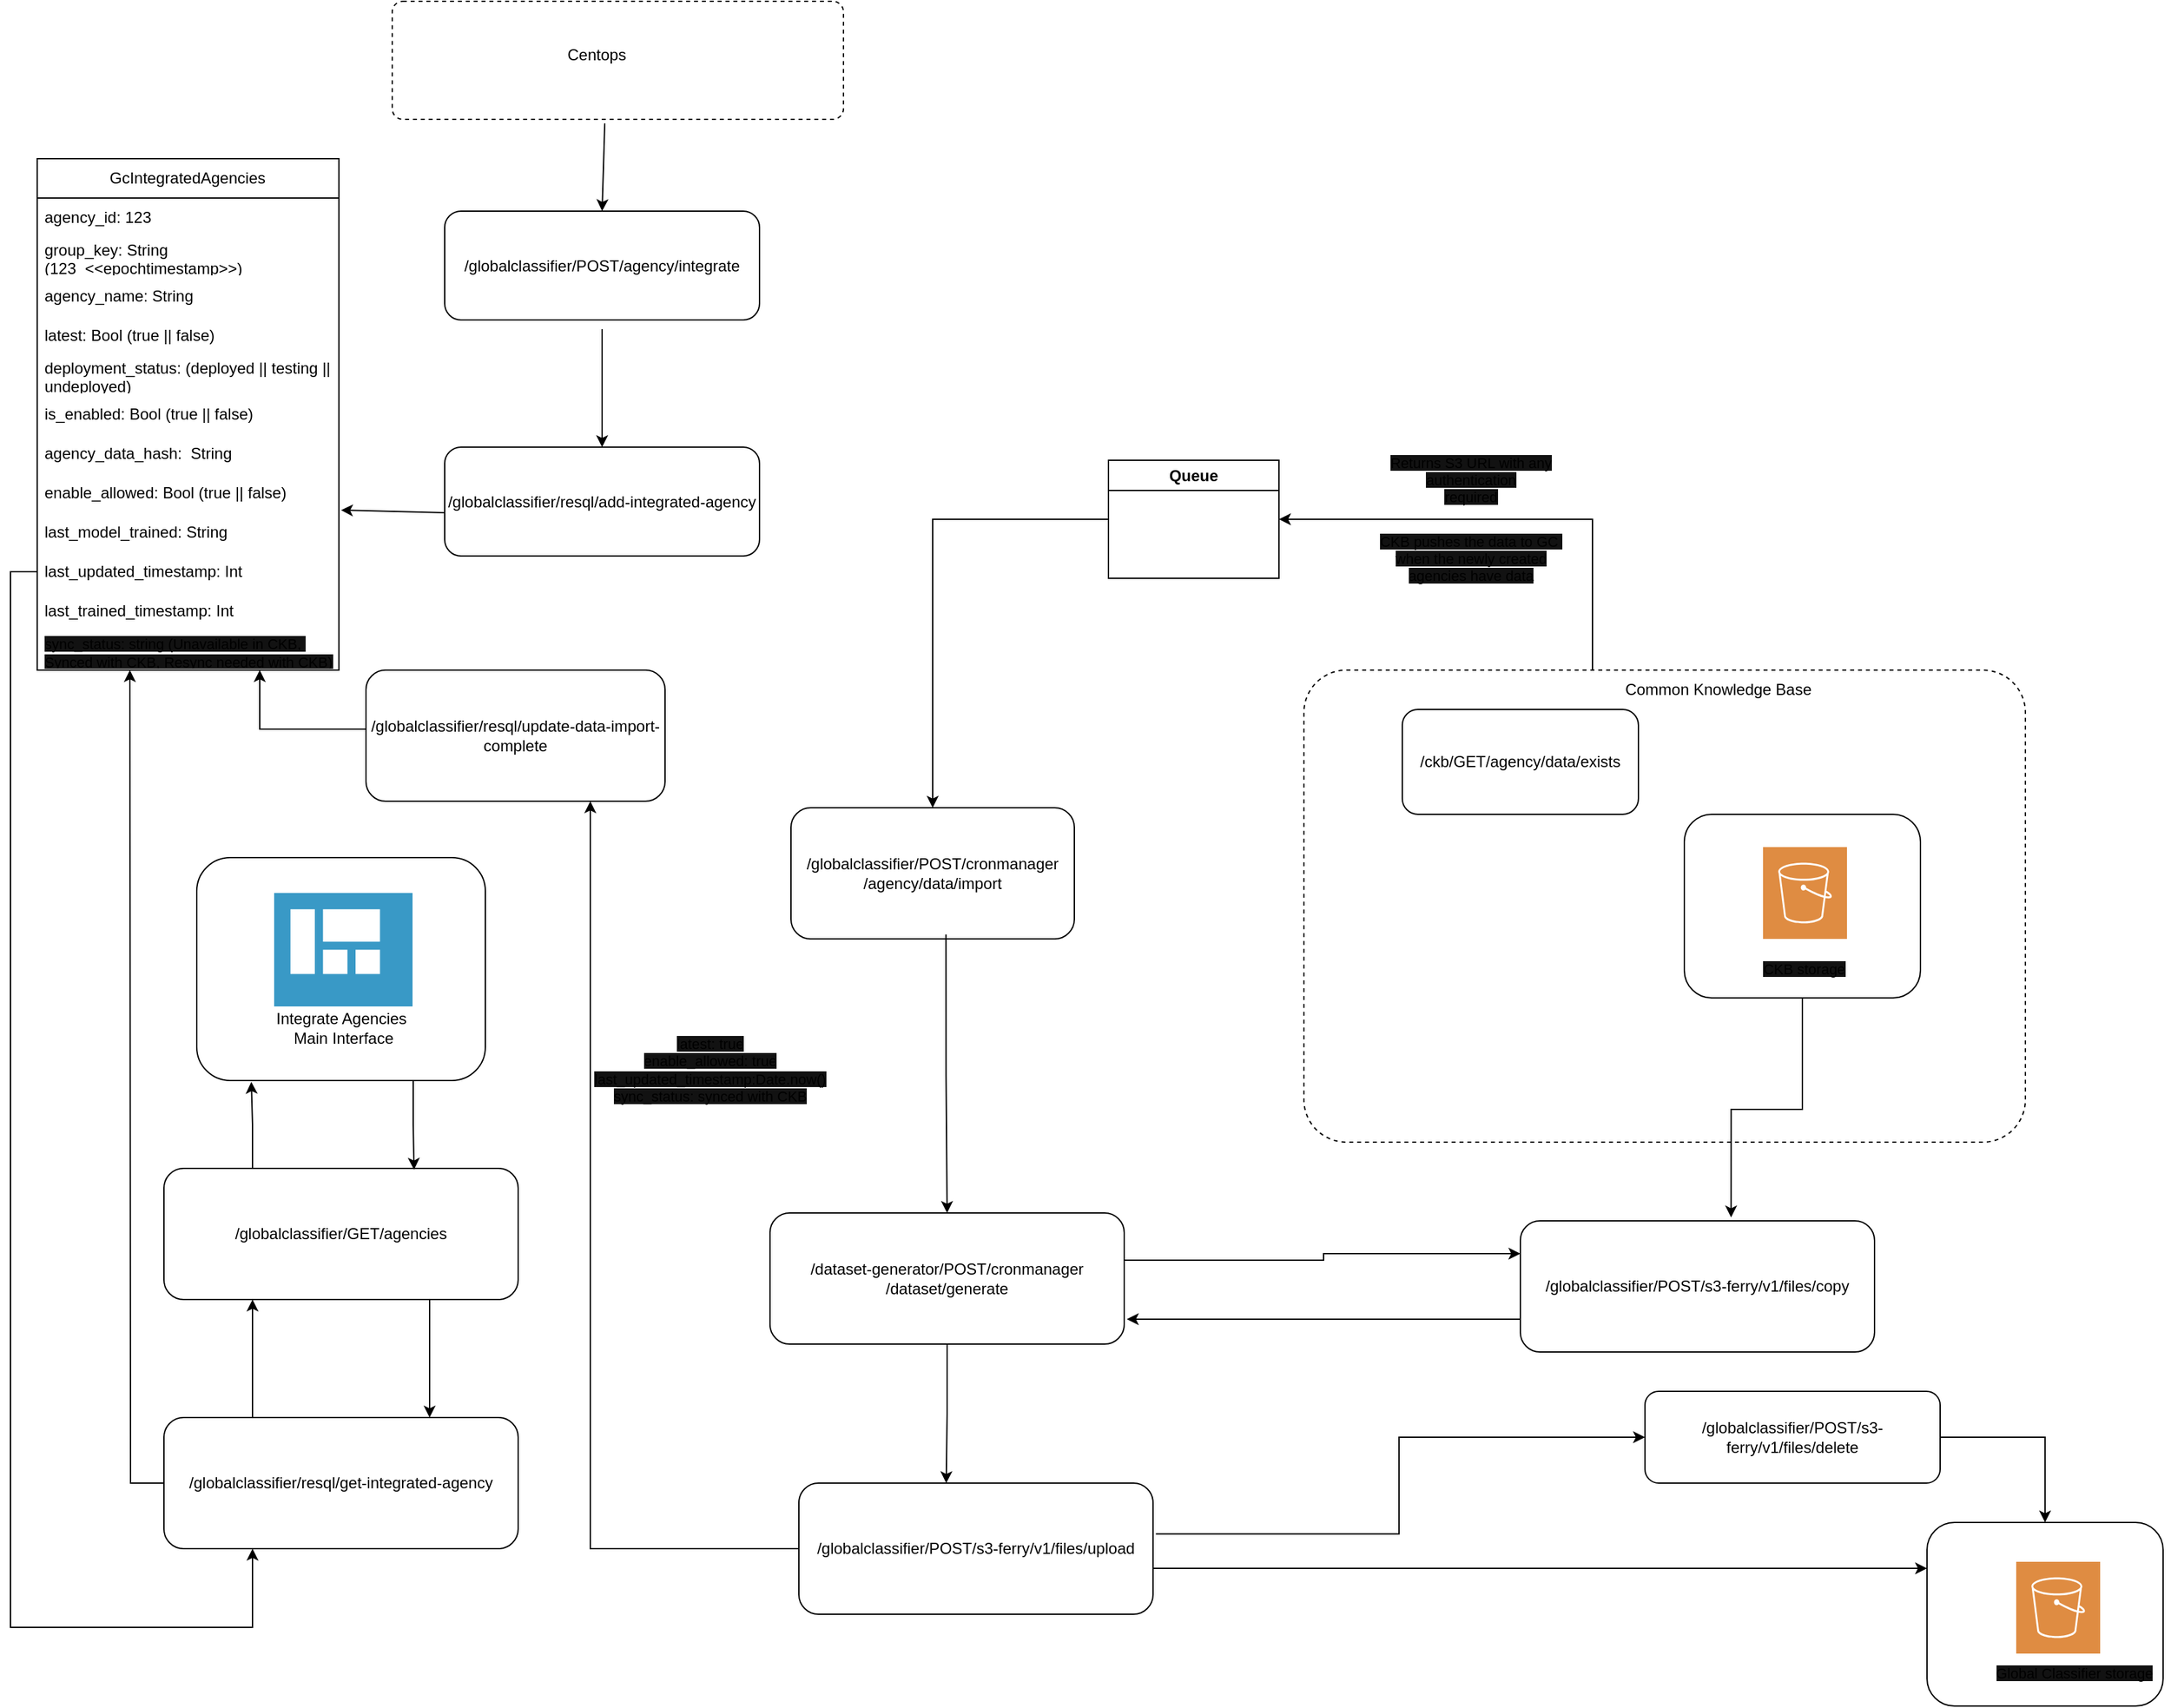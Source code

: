<mxfile version="27.0.5" pages="3">
  <diagram name="Add-Datasource-Flow" id="0AGCFBf2FpTad1DNYMGd">
    <mxGraphModel dx="1864" dy="1190" grid="1" gridSize="10" guides="1" tooltips="1" connect="1" arrows="1" fold="1" page="1" pageScale="1" pageWidth="850" pageHeight="1100" math="0" shadow="0">
      <root>
        <mxCell id="0" />
        <mxCell id="1" parent="0" />
        <mxCell id="Wv8BJaC0_amkNu4p2bPB-7" value="" style="rounded=1;whiteSpace=wrap;html=1;arcSize=9;dashed=1;fillColor=none;" parent="1" vertex="1">
          <mxGeometry x="1015" y="520" width="550" height="360" as="geometry" />
        </mxCell>
        <mxCell id="Wv8BJaC0_amkNu4p2bPB-1" value="/ckb/GET/agency/data/exists" style="rounded=1;whiteSpace=wrap;html=1;" parent="1" vertex="1">
          <mxGeometry x="1090" y="550" width="180" height="80" as="geometry" />
        </mxCell>
        <mxCell id="Wv8BJaC0_amkNu4p2bPB-2" value="/globalclassifier/POST/cronmanager&lt;div&gt;/agency/data/import&lt;/div&gt;" style="rounded=1;whiteSpace=wrap;html=1;" parent="1" vertex="1">
          <mxGeometry x="624" y="625" width="216" height="100" as="geometry" />
        </mxCell>
        <mxCell id="Wv8BJaC0_amkNu4p2bPB-3" value="" style="rounded=1;whiteSpace=wrap;html=1;" parent="1" vertex="1">
          <mxGeometry x="171" y="663" width="220" height="170" as="geometry" />
        </mxCell>
        <mxCell id="Wv8BJaC0_amkNu4p2bPB-4" value="Integrate Agencies&amp;nbsp;&lt;div&gt;Main Interface&lt;/div&gt;" style="text;html=1;align=center;verticalAlign=middle;whiteSpace=wrap;rounded=0;" parent="1" vertex="1">
          <mxGeometry x="212.95" y="776.5" width="139.58" height="33.5" as="geometry" />
        </mxCell>
        <mxCell id="Wv8BJaC0_amkNu4p2bPB-5" value="" style="image;sketch=0;aspect=fixed;html=1;points=[];align=center;fontSize=12;image=img/lib/mscae/Shared_Dashboard.svg;" parent="1" vertex="1">
          <mxGeometry x="230.0" y="690" width="105.49" height="86.5" as="geometry" />
        </mxCell>
        <mxCell id="Wv8BJaC0_amkNu4p2bPB-8" value="Common Knowledge Base" style="text;html=1;align=center;verticalAlign=middle;whiteSpace=wrap;rounded=0;" parent="1" vertex="1">
          <mxGeometry x="1235" y="520" width="192" height="30" as="geometry" />
        </mxCell>
        <mxCell id="YWxtWIN07UHfHVU3wg7l-54" style="edgeStyle=orthogonalEdgeStyle;rounded=0;orthogonalLoop=1;jettySize=auto;html=1;exitX=0.547;exitY=0.966;exitDx=0;exitDy=0;entryX=0.5;entryY=0;entryDx=0;entryDy=0;exitPerimeter=0;" parent="1" source="Wv8BJaC0_amkNu4p2bPB-2" target="Wv8BJaC0_amkNu4p2bPB-44" edge="1">
          <mxGeometry relative="1" as="geometry">
            <mxPoint x="800" y="875" as="sourcePoint" />
          </mxGeometry>
        </mxCell>
        <mxCell id="Wv8BJaC0_amkNu4p2bPB-39" value="" style="rounded=1;whiteSpace=wrap;html=1;" parent="1" vertex="1">
          <mxGeometry x="1305" y="630" width="180" height="140" as="geometry" />
        </mxCell>
        <mxCell id="Wv8BJaC0_amkNu4p2bPB-41" value="" style="sketch=0;pointerEvents=1;shadow=0;dashed=0;html=1;strokeColor=none;fillColor=#DF8C42;labelPosition=center;verticalLabelPosition=bottom;verticalAlign=top;align=center;outlineConnect=0;shape=mxgraph.veeam2.aws_s3;" parent="1" vertex="1">
          <mxGeometry x="1365" y="655" width="64" height="70" as="geometry" />
        </mxCell>
        <mxCell id="Wv8BJaC0_amkNu4p2bPB-42" value="&lt;span style=&quot;font-size: 11px; text-wrap-mode: nowrap; background-color: rgb(18, 18, 18);&quot;&gt;CKB storage&lt;/span&gt;" style="text;html=1;align=center;verticalAlign=middle;whiteSpace=wrap;rounded=0;" parent="1" vertex="1">
          <mxGeometry x="1323.5" y="733" width="145" height="30" as="geometry" />
        </mxCell>
        <mxCell id="Wv8BJaC0_amkNu4p2bPB-43" value="&lt;div style=&quot;font-size: 11px; text-wrap-mode: nowrap;&quot;&gt;&lt;span style=&quot;background-color: rgb(18, 18, 18);&quot;&gt;Returns S3 URL with any authentication&lt;/span&gt;&lt;/div&gt;&lt;div style=&quot;font-size: 11px; text-wrap-mode: nowrap;&quot;&gt;&lt;span style=&quot;background-color: rgb(18, 18, 18);&quot;&gt;required&lt;/span&gt;&lt;/div&gt;" style="text;html=1;align=center;verticalAlign=middle;whiteSpace=wrap;rounded=0;" parent="1" vertex="1">
          <mxGeometry x="1070" y="360" width="145" height="30" as="geometry" />
        </mxCell>
        <mxCell id="Wv8BJaC0_amkNu4p2bPB-47" style="edgeStyle=orthogonalEdgeStyle;rounded=0;orthogonalLoop=1;jettySize=auto;html=1;entryX=0;entryY=0.25;entryDx=0;entryDy=0;" parent="1" source="Wv8BJaC0_amkNu4p2bPB-44" target="Wv8BJaC0_amkNu4p2bPB-46" edge="1">
          <mxGeometry relative="1" as="geometry">
            <mxPoint x="890" y="960" as="sourcePoint" />
            <Array as="points">
              <mxPoint x="1030" y="970" />
              <mxPoint x="1030" y="965" />
            </Array>
          </mxGeometry>
        </mxCell>
        <mxCell id="Wv8BJaC0_amkNu4p2bPB-60" style="edgeStyle=orthogonalEdgeStyle;rounded=0;orthogonalLoop=1;jettySize=auto;html=1;exitX=1.008;exitY=0.387;exitDx=0;exitDy=0;entryX=0;entryY=0.5;entryDx=0;entryDy=0;exitPerimeter=0;" parent="1" source="Wv8BJaC0_amkNu4p2bPB-55" target="Wv8BJaC0_amkNu4p2bPB-58" edge="1">
          <mxGeometry relative="1" as="geometry">
            <mxPoint x="1047.5" y="1040" as="sourcePoint" />
          </mxGeometry>
        </mxCell>
        <mxCell id="Wv8BJaC0_amkNu4p2bPB-44" value="/dataset-generator/&lt;span style=&quot;background-color: transparent; color: light-dark(rgb(0, 0, 0), rgb(255, 255, 255));&quot;&gt;POST/cronmanager /dataset/generate&lt;/span&gt;" style="rounded=1;whiteSpace=wrap;html=1;container=1;" parent="1" vertex="1">
          <mxGeometry x="608" y="934" width="270" height="100" as="geometry">
            <mxRectangle x="740" y="461" width="350" height="30" as="alternateBounds" />
          </mxGeometry>
        </mxCell>
        <mxCell id="Wv8BJaC0_amkNu4p2bPB-50" style="edgeStyle=orthogonalEdgeStyle;rounded=0;orthogonalLoop=1;jettySize=auto;html=1;exitX=0;exitY=0.75;exitDx=0;exitDy=0;" parent="1" source="Wv8BJaC0_amkNu4p2bPB-46" edge="1">
          <mxGeometry relative="1" as="geometry">
            <mxPoint x="880" y="1015" as="targetPoint" />
          </mxGeometry>
        </mxCell>
        <mxCell id="Wv8BJaC0_amkNu4p2bPB-46" value="/globalclassifier/POST/s3-ferry/v1/files/copy" style="rounded=1;whiteSpace=wrap;html=1;" parent="1" vertex="1">
          <mxGeometry x="1180" y="940" width="270" height="100" as="geometry" />
        </mxCell>
        <mxCell id="Wv8BJaC0_amkNu4p2bPB-48" style="edgeStyle=orthogonalEdgeStyle;rounded=0;orthogonalLoop=1;jettySize=auto;html=1;entryX=0.595;entryY=-0.026;entryDx=0;entryDy=0;entryPerimeter=0;" parent="1" source="Wv8BJaC0_amkNu4p2bPB-39" target="Wv8BJaC0_amkNu4p2bPB-46" edge="1">
          <mxGeometry relative="1" as="geometry" />
        </mxCell>
        <mxCell id="Wv8BJaC0_amkNu4p2bPB-51" value="" style="rounded=1;whiteSpace=wrap;html=1;" parent="1" vertex="1">
          <mxGeometry x="1490" y="1170" width="180" height="140" as="geometry" />
        </mxCell>
        <mxCell id="Wv8BJaC0_amkNu4p2bPB-52" value="" style="sketch=0;pointerEvents=1;shadow=0;dashed=0;html=1;strokeColor=none;fillColor=#DF8C42;labelPosition=center;verticalLabelPosition=bottom;verticalAlign=top;align=center;outlineConnect=0;shape=mxgraph.veeam2.aws_s3;" parent="1" vertex="1">
          <mxGeometry x="1558" y="1200" width="64" height="70" as="geometry" />
        </mxCell>
        <mxCell id="Wv8BJaC0_amkNu4p2bPB-53" value="&lt;span style=&quot;font-size: 11px; text-wrap-mode: nowrap; background-color: rgb(18, 18, 18);&quot;&gt;Global Classifier storage&lt;/span&gt;" style="text;html=1;align=center;verticalAlign=middle;whiteSpace=wrap;rounded=0;" parent="1" vertex="1">
          <mxGeometry x="1530" y="1270" width="145" height="30" as="geometry" />
        </mxCell>
        <mxCell id="Wv8BJaC0_amkNu4p2bPB-55" value="/globalclassifier/POST/s3-ferry/v1/files/upload" style="rounded=1;whiteSpace=wrap;html=1;" parent="1" vertex="1">
          <mxGeometry x="630" y="1140" width="270" height="100" as="geometry" />
        </mxCell>
        <mxCell id="Wv8BJaC0_amkNu4p2bPB-56" style="edgeStyle=orthogonalEdgeStyle;rounded=0;orthogonalLoop=1;jettySize=auto;html=1;entryX=0;entryY=0.25;entryDx=0;entryDy=0;exitX=1;exitY=0.611;exitDx=0;exitDy=0;exitPerimeter=0;" parent="1" source="Wv8BJaC0_amkNu4p2bPB-55" target="Wv8BJaC0_amkNu4p2bPB-51" edge="1">
          <mxGeometry relative="1" as="geometry">
            <mxPoint x="1115" y="1190" as="sourcePoint" />
            <Array as="points">
              <mxPoint x="900" y="1205" />
            </Array>
          </mxGeometry>
        </mxCell>
        <mxCell id="Wv8BJaC0_amkNu4p2bPB-59" style="edgeStyle=orthogonalEdgeStyle;rounded=0;orthogonalLoop=1;jettySize=auto;html=1;entryX=0.5;entryY=0;entryDx=0;entryDy=0;exitX=1;exitY=0.5;exitDx=0;exitDy=0;" parent="1" source="Wv8BJaC0_amkNu4p2bPB-58" target="Wv8BJaC0_amkNu4p2bPB-51" edge="1">
          <mxGeometry relative="1" as="geometry" />
        </mxCell>
        <mxCell id="Wv8BJaC0_amkNu4p2bPB-58" value="/globalclassifier/POST/s3-ferry/v1/files/delete" style="rounded=1;whiteSpace=wrap;html=1;" parent="1" vertex="1">
          <mxGeometry x="1275" y="1070" width="225" height="70" as="geometry" />
        </mxCell>
        <mxCell id="YWxtWIN07UHfHVU3wg7l-45" style="edgeStyle=orthogonalEdgeStyle;rounded=0;orthogonalLoop=1;jettySize=auto;html=1;exitX=0.75;exitY=1;exitDx=0;exitDy=0;entryX=0.75;entryY=0;entryDx=0;entryDy=0;" parent="1" source="YWxtWIN07UHfHVU3wg7l-1" target="YWxtWIN07UHfHVU3wg7l-6" edge="1">
          <mxGeometry relative="1" as="geometry" />
        </mxCell>
        <mxCell id="YWxtWIN07UHfHVU3wg7l-1" value="/globalclassifier/GET/agencies" style="rounded=1;whiteSpace=wrap;html=1;" parent="1" vertex="1">
          <mxGeometry x="146" y="900" width="270" height="100" as="geometry" />
        </mxCell>
        <mxCell id="YWxtWIN07UHfHVU3wg7l-44" style="edgeStyle=orthogonalEdgeStyle;rounded=0;orthogonalLoop=1;jettySize=auto;html=1;exitX=0.25;exitY=0;exitDx=0;exitDy=0;entryX=0.25;entryY=1;entryDx=0;entryDy=0;" parent="1" source="YWxtWIN07UHfHVU3wg7l-6" target="YWxtWIN07UHfHVU3wg7l-1" edge="1">
          <mxGeometry relative="1" as="geometry" />
        </mxCell>
        <mxCell id="YWxtWIN07UHfHVU3wg7l-51" style="edgeStyle=orthogonalEdgeStyle;rounded=0;orthogonalLoop=1;jettySize=auto;html=1;exitX=0;exitY=0.5;exitDx=0;exitDy=0;" parent="1" source="YWxtWIN07UHfHVU3wg7l-6" edge="1">
          <mxGeometry relative="1" as="geometry">
            <mxPoint x="292.5" y="1255" as="sourcePoint" />
            <mxPoint x="120" y="520" as="targetPoint" />
          </mxGeometry>
        </mxCell>
        <mxCell id="YWxtWIN07UHfHVU3wg7l-6" value="/globalclassifier/resql/get-integrated-agency" style="rounded=1;whiteSpace=wrap;html=1;" parent="1" vertex="1">
          <mxGeometry x="146" y="1090" width="270" height="100" as="geometry" />
        </mxCell>
        <mxCell id="YWxtWIN07UHfHVU3wg7l-8" value="GcIntegratedAgencies" style="swimlane;fontStyle=0;childLayout=stackLayout;horizontal=1;startSize=30;horizontalStack=0;resizeParent=1;resizeParentMax=0;resizeLast=0;collapsible=1;marginBottom=0;whiteSpace=wrap;html=1;" parent="1" vertex="1">
          <mxGeometry x="49.35" y="130" width="230" height="390" as="geometry" />
        </mxCell>
        <mxCell id="YWxtWIN07UHfHVU3wg7l-9" value="agency_id: 123" style="text;strokeColor=none;fillColor=none;align=left;verticalAlign=middle;spacingLeft=4;spacingRight=4;overflow=hidden;points=[[0,0.5],[1,0.5]];portConstraint=eastwest;rotatable=0;whiteSpace=wrap;html=1;" parent="YWxtWIN07UHfHVU3wg7l-8" vertex="1">
          <mxGeometry y="30" width="230" height="30" as="geometry" />
        </mxCell>
        <mxCell id="YWxtWIN07UHfHVU3wg7l-10" value="group_key: String (123_&amp;lt;&amp;lt;epochtimestamp&amp;gt;&amp;gt;)" style="text;strokeColor=none;fillColor=none;align=left;verticalAlign=middle;spacingLeft=4;spacingRight=4;overflow=hidden;points=[[0,0.5],[1,0.5]];portConstraint=eastwest;rotatable=0;whiteSpace=wrap;html=1;" parent="YWxtWIN07UHfHVU3wg7l-8" vertex="1">
          <mxGeometry y="60" width="230" height="30" as="geometry" />
        </mxCell>
        <mxCell id="YWxtWIN07UHfHVU3wg7l-11" value="agency_name: String" style="text;strokeColor=none;fillColor=none;align=left;verticalAlign=middle;spacingLeft=4;spacingRight=4;overflow=hidden;points=[[0,0.5],[1,0.5]];portConstraint=eastwest;rotatable=0;whiteSpace=wrap;html=1;" parent="YWxtWIN07UHfHVU3wg7l-8" vertex="1">
          <mxGeometry y="90" width="230" height="30" as="geometry" />
        </mxCell>
        <mxCell id="YWxtWIN07UHfHVU3wg7l-15" value="latest: Bool (true || false)" style="text;strokeColor=none;fillColor=none;align=left;verticalAlign=middle;spacingLeft=4;spacingRight=4;overflow=hidden;points=[[0,0.5],[1,0.5]];portConstraint=eastwest;rotatable=0;whiteSpace=wrap;html=1;" parent="YWxtWIN07UHfHVU3wg7l-8" vertex="1">
          <mxGeometry y="120" width="230" height="30" as="geometry" />
        </mxCell>
        <mxCell id="YWxtWIN07UHfHVU3wg7l-33" value="deployment_status: (deployed || testing || undeployed&lt;span style=&quot;background-color: transparent; color: light-dark(rgb(0, 0, 0), rgb(255, 255, 255));&quot;&gt;)&lt;/span&gt;" style="text;strokeColor=none;fillColor=none;align=left;verticalAlign=middle;spacingLeft=4;spacingRight=4;overflow=hidden;points=[[0,0.5],[1,0.5]];portConstraint=eastwest;rotatable=0;whiteSpace=wrap;html=1;" parent="YWxtWIN07UHfHVU3wg7l-8" vertex="1">
          <mxGeometry y="150" width="230" height="30" as="geometry" />
        </mxCell>
        <mxCell id="YWxtWIN07UHfHVU3wg7l-16" value="is_enabled: Bool (true || false)" style="text;strokeColor=none;fillColor=none;align=left;verticalAlign=middle;spacingLeft=4;spacingRight=4;overflow=hidden;points=[[0,0.5],[1,0.5]];portConstraint=eastwest;rotatable=0;whiteSpace=wrap;html=1;" parent="YWxtWIN07UHfHVU3wg7l-8" vertex="1">
          <mxGeometry y="180" width="230" height="30" as="geometry" />
        </mxCell>
        <mxCell id="jMAyHggQgILbENjjjGeT-1" value="agency_data_hash:&amp;nbsp; String" style="text;strokeColor=none;fillColor=none;align=left;verticalAlign=middle;spacingLeft=4;spacingRight=4;overflow=hidden;points=[[0,0.5],[1,0.5]];portConstraint=eastwest;rotatable=0;whiteSpace=wrap;html=1;" parent="YWxtWIN07UHfHVU3wg7l-8" vertex="1">
          <mxGeometry y="210" width="230" height="30" as="geometry" />
        </mxCell>
        <mxCell id="YWxtWIN07UHfHVU3wg7l-17" value="enable_allowed: Bool (true || false)" style="text;strokeColor=none;fillColor=none;align=left;verticalAlign=middle;spacingLeft=4;spacingRight=4;overflow=hidden;points=[[0,0.5],[1,0.5]];portConstraint=eastwest;rotatable=0;whiteSpace=wrap;html=1;" parent="YWxtWIN07UHfHVU3wg7l-8" vertex="1">
          <mxGeometry y="240" width="230" height="30" as="geometry" />
        </mxCell>
        <mxCell id="YWxtWIN07UHfHVU3wg7l-18" value="last_model_trained: String" style="text;strokeColor=none;fillColor=none;align=left;verticalAlign=middle;spacingLeft=4;spacingRight=4;overflow=hidden;points=[[0,0.5],[1,0.5]];portConstraint=eastwest;rotatable=0;whiteSpace=wrap;html=1;" parent="YWxtWIN07UHfHVU3wg7l-8" vertex="1">
          <mxGeometry y="270" width="230" height="30" as="geometry" />
        </mxCell>
        <mxCell id="YWxtWIN07UHfHVU3wg7l-20" value="last_updated_timestamp: Int" style="text;strokeColor=none;fillColor=none;align=left;verticalAlign=middle;spacingLeft=4;spacingRight=4;overflow=hidden;points=[[0,0.5],[1,0.5]];portConstraint=eastwest;rotatable=0;whiteSpace=wrap;html=1;" parent="YWxtWIN07UHfHVU3wg7l-8" vertex="1">
          <mxGeometry y="300" width="230" height="30" as="geometry" />
        </mxCell>
        <mxCell id="asxbecY70ZySBZZj46JK-5" value="last_trained_timestamp: Int" style="text;strokeColor=none;fillColor=none;align=left;verticalAlign=middle;spacingLeft=4;spacingRight=4;overflow=hidden;points=[[0,0.5],[1,0.5]];portConstraint=eastwest;rotatable=0;whiteSpace=wrap;html=1;" vertex="1" parent="YWxtWIN07UHfHVU3wg7l-8">
          <mxGeometry y="330" width="230" height="30" as="geometry" />
        </mxCell>
        <mxCell id="F9SzMtwg83-o3SOkV0sU-2" value="&lt;span style=&quot;font-size: 11px; text-align: center; text-wrap-mode: nowrap; background-color: rgb(18, 18, 18);&quot;&gt;sync_status: string (Unavailable in CKB,&amp;nbsp;&lt;/span&gt;&lt;div&gt;&lt;span style=&quot;font-size: 11px; text-align: center; text-wrap-mode: nowrap; background-color: rgb(18, 18, 18);&quot;&gt;Synced with CKB, Resync needed with CKB)&lt;/span&gt;&lt;/div&gt;&lt;div&gt;&lt;span style=&quot;font-size: 11px; text-align: center; text-wrap-mode: nowrap; background-color: rgb(18, 18, 18);&quot;&gt;&lt;br&gt;&lt;/span&gt;&lt;/div&gt;" style="text;strokeColor=none;fillColor=none;align=left;verticalAlign=middle;spacingLeft=4;spacingRight=4;overflow=hidden;points=[[0,0.5],[1,0.5]];portConstraint=eastwest;rotatable=0;whiteSpace=wrap;html=1;" vertex="1" parent="YWxtWIN07UHfHVU3wg7l-8">
          <mxGeometry y="360" width="230" height="30" as="geometry" />
        </mxCell>
        <mxCell id="YWxtWIN07UHfHVU3wg7l-39" style="edgeStyle=orthogonalEdgeStyle;rounded=0;orthogonalLoop=1;jettySize=auto;html=1;exitX=0.75;exitY=1;exitDx=0;exitDy=0;entryX=0.706;entryY=0.01;entryDx=0;entryDy=0;entryPerimeter=0;" parent="1" source="Wv8BJaC0_amkNu4p2bPB-3" target="YWxtWIN07UHfHVU3wg7l-1" edge="1">
          <mxGeometry relative="1" as="geometry" />
        </mxCell>
        <mxCell id="YWxtWIN07UHfHVU3wg7l-41" style="edgeStyle=orthogonalEdgeStyle;rounded=0;orthogonalLoop=1;jettySize=auto;html=1;exitX=0.25;exitY=0;exitDx=0;exitDy=0;entryX=0.189;entryY=1.006;entryDx=0;entryDy=0;entryPerimeter=0;" parent="1" source="YWxtWIN07UHfHVU3wg7l-1" target="Wv8BJaC0_amkNu4p2bPB-3" edge="1">
          <mxGeometry relative="1" as="geometry" />
        </mxCell>
        <mxCell id="YWxtWIN07UHfHVU3wg7l-52" style="edgeStyle=orthogonalEdgeStyle;rounded=0;orthogonalLoop=1;jettySize=auto;html=1;exitX=0;exitY=0.5;exitDx=0;exitDy=0;entryX=0.25;entryY=1;entryDx=0;entryDy=0;" parent="1" source="YWxtWIN07UHfHVU3wg7l-20" target="YWxtWIN07UHfHVU3wg7l-6" edge="1">
          <mxGeometry relative="1" as="geometry">
            <Array as="points">
              <mxPoint x="29" y="445" />
              <mxPoint x="29" y="1250" />
              <mxPoint x="214" y="1250" />
            </Array>
          </mxGeometry>
        </mxCell>
        <mxCell id="YWxtWIN07UHfHVU3wg7l-53" value="/globalclassifier/POST/agency/integrate" style="rounded=1;whiteSpace=wrap;html=1;" parent="1" vertex="1">
          <mxGeometry x="360" y="170" width="240" height="83" as="geometry" />
        </mxCell>
        <mxCell id="YWxtWIN07UHfHVU3wg7l-55" value="/globalclassifier/resql/add-integrated-agency" style="rounded=1;whiteSpace=wrap;html=1;" parent="1" vertex="1">
          <mxGeometry x="360" y="350" width="240" height="83" as="geometry" />
        </mxCell>
        <mxCell id="asxbecY70ZySBZZj46JK-1" value="" style="rounded=1;whiteSpace=wrap;html=1;arcSize=9;dashed=1;fillColor=none;" vertex="1" parent="1">
          <mxGeometry x="320" y="10" width="344" height="90" as="geometry" />
        </mxCell>
        <mxCell id="asxbecY70ZySBZZj46JK-2" value="Centops" style="text;html=1;align=center;verticalAlign=middle;whiteSpace=wrap;rounded=0;" vertex="1" parent="1">
          <mxGeometry x="380" y="36" width="192" height="30" as="geometry" />
        </mxCell>
        <mxCell id="asxbecY70ZySBZZj46JK-8" value="" style="endArrow=classic;html=1;rounded=0;exitX=0.471;exitY=1.035;exitDx=0;exitDy=0;exitPerimeter=0;entryX=0.5;entryY=0;entryDx=0;entryDy=0;" edge="1" parent="1" source="asxbecY70ZySBZZj46JK-1" target="YWxtWIN07UHfHVU3wg7l-53">
          <mxGeometry width="50" height="50" relative="1" as="geometry">
            <mxPoint x="540" y="410" as="sourcePoint" />
            <mxPoint x="590" y="360" as="targetPoint" />
          </mxGeometry>
        </mxCell>
        <mxCell id="asxbecY70ZySBZZj46JK-9" value="" style="endArrow=classic;html=1;rounded=0;entryX=1.007;entryY=-0.067;entryDx=0;entryDy=0;entryPerimeter=0;" edge="1" parent="1" target="YWxtWIN07UHfHVU3wg7l-18">
          <mxGeometry width="50" height="50" relative="1" as="geometry">
            <mxPoint x="360" y="400" as="sourcePoint" />
            <mxPoint x="590" y="360" as="targetPoint" />
          </mxGeometry>
        </mxCell>
        <mxCell id="asxbecY70ZySBZZj46JK-11" value="" style="endArrow=classic;html=1;rounded=0;" edge="1" parent="1" target="YWxtWIN07UHfHVU3wg7l-55">
          <mxGeometry width="50" height="50" relative="1" as="geometry">
            <mxPoint x="480" y="260" as="sourcePoint" />
            <mxPoint x="810" y="320" as="targetPoint" />
          </mxGeometry>
        </mxCell>
        <mxCell id="asxbecY70ZySBZZj46JK-16" value="&lt;div style=&quot;font-size: 11px; text-wrap-mode: nowrap;&quot;&gt;&lt;span style=&quot;background-color: rgb(18, 18, 18);&quot;&gt;CKB pushes the data to GC&amp;nbsp;&lt;/span&gt;&lt;/div&gt;&lt;div style=&quot;font-size: 11px; text-wrap-mode: nowrap;&quot;&gt;&lt;span style=&quot;background-color: rgb(18, 18, 18);&quot;&gt;when the newly created&lt;/span&gt;&lt;/div&gt;&lt;div style=&quot;font-size: 11px; text-wrap-mode: nowrap;&quot;&gt;&lt;span style=&quot;background-color: rgb(18, 18, 18);&quot;&gt;agencies have data&lt;/span&gt;&lt;/div&gt;" style="text;html=1;align=center;verticalAlign=middle;whiteSpace=wrap;rounded=0;" vertex="1" parent="1">
          <mxGeometry x="1070" y="420" width="145" height="30" as="geometry" />
        </mxCell>
        <mxCell id="asxbecY70ZySBZZj46JK-22" value="" style="endArrow=classic;html=1;rounded=0;exitX=0;exitY=0;exitDx=0;exitDy=0;entryX=1;entryY=0.5;entryDx=0;entryDy=0;" edge="1" parent="1" source="Wv8BJaC0_amkNu4p2bPB-8" target="asxbecY70ZySBZZj46JK-27">
          <mxGeometry width="50" height="50" relative="1" as="geometry">
            <mxPoint x="1010" y="574" as="sourcePoint" />
            <mxPoint x="865" y="574" as="targetPoint" />
            <Array as="points">
              <mxPoint x="1235" y="405" />
            </Array>
          </mxGeometry>
        </mxCell>
        <mxCell id="asxbecY70ZySBZZj46JK-23" value="" style="endArrow=classic;html=1;rounded=0;" edge="1" parent="1">
          <mxGeometry width="50" height="50" relative="1" as="geometry">
            <mxPoint x="330" y="565" as="sourcePoint" />
            <mxPoint x="219" y="520" as="targetPoint" />
            <Array as="points">
              <mxPoint x="219" y="565" />
            </Array>
          </mxGeometry>
        </mxCell>
        <mxCell id="asxbecY70ZySBZZj46JK-25" value="/globalclassifier/resql/update-data-import-complete" style="rounded=1;whiteSpace=wrap;html=1;" vertex="1" parent="1">
          <mxGeometry x="300" y="520" width="228" height="100" as="geometry" />
        </mxCell>
        <mxCell id="asxbecY70ZySBZZj46JK-26" value="" style="endArrow=classic;html=1;rounded=0;exitX=0;exitY=0.5;exitDx=0;exitDy=0;entryX=0.5;entryY=0;entryDx=0;entryDy=0;" edge="1" parent="1" source="asxbecY70ZySBZZj46JK-27" target="Wv8BJaC0_amkNu4p2bPB-2">
          <mxGeometry width="50" height="50" relative="1" as="geometry">
            <mxPoint x="740" y="370" as="sourcePoint" />
            <mxPoint x="740.5" y="550" as="targetPoint" />
            <Array as="points">
              <mxPoint x="732" y="405" />
            </Array>
          </mxGeometry>
        </mxCell>
        <mxCell id="asxbecY70ZySBZZj46JK-27" value="Queue" style="swimlane;whiteSpace=wrap;html=1;" vertex="1" parent="1">
          <mxGeometry x="866" y="360" width="130" height="90" as="geometry" />
        </mxCell>
        <mxCell id="Wv8BJaC0_amkNu4p2bPB-54" style="edgeStyle=orthogonalEdgeStyle;rounded=0;orthogonalLoop=1;jettySize=auto;html=1;" parent="1" source="Wv8BJaC0_amkNu4p2bPB-44" edge="1">
          <mxGeometry relative="1" as="geometry">
            <mxPoint x="742.33" y="1140" as="targetPoint" />
            <mxPoint x="742.33" y="1040" as="sourcePoint" />
          </mxGeometry>
        </mxCell>
        <mxCell id="asxbecY70ZySBZZj46JK-29" value="" style="endArrow=classic;html=1;rounded=0;exitX=0;exitY=0.5;exitDx=0;exitDy=0;entryX=0.75;entryY=1;entryDx=0;entryDy=0;" edge="1" parent="1" source="Wv8BJaC0_amkNu4p2bPB-55" target="asxbecY70ZySBZZj46JK-25">
          <mxGeometry width="50" height="50" relative="1" as="geometry">
            <mxPoint x="510" y="1150" as="sourcePoint" />
            <mxPoint x="990" y="960" as="targetPoint" />
            <Array as="points">
              <mxPoint x="471" y="1190" />
            </Array>
          </mxGeometry>
        </mxCell>
        <mxCell id="F9SzMtwg83-o3SOkV0sU-1" value="&lt;div style=&quot;font-size: 11px; text-wrap-mode: nowrap;&quot;&gt;&lt;span style=&quot;background-color: rgb(18, 18, 18);&quot;&gt;latest: true&lt;/span&gt;&lt;/div&gt;&lt;div style=&quot;font-size: 11px; text-wrap-mode: nowrap;&quot;&gt;&lt;span style=&quot;background-color: rgb(18, 18, 18);&quot;&gt;enable_allowed: true&lt;/span&gt;&lt;/div&gt;&lt;div style=&quot;font-size: 11px; text-wrap-mode: nowrap;&quot;&gt;&lt;span style=&quot;background-color: rgb(18, 18, 18);&quot;&gt;last_updated_timestamp:Date.now()&lt;/span&gt;&lt;/div&gt;&lt;div style=&quot;font-size: 11px; text-wrap-mode: nowrap;&quot;&gt;&lt;span style=&quot;background-color: rgb(18, 18, 18); color: light-dark(rgb(0, 0, 0), rgb(255, 255, 255));&quot;&gt;sync_status: synced with CKB&lt;/span&gt;&lt;/div&gt;" style="text;html=1;align=center;verticalAlign=middle;whiteSpace=wrap;rounded=0;" vertex="1" parent="1">
          <mxGeometry x="490" y="810" width="145" height="30" as="geometry" />
        </mxCell>
      </root>
    </mxGraphModel>
  </diagram>
  <diagram id="r8dmVqE8FRE_XwoR2vSm" name="Page-2">
    <mxGraphModel dx="2528" dy="1011" grid="1" gridSize="10" guides="1" tooltips="1" connect="1" arrows="1" fold="1" page="1" pageScale="1" pageWidth="850" pageHeight="1100" math="0" shadow="0">
      <root>
        <mxCell id="0" />
        <mxCell id="1" parent="0" />
        <mxCell id="a4V3IEd3SIcBsCi2HnZb-10" style="edgeStyle=orthogonalEdgeStyle;rounded=0;orthogonalLoop=1;jettySize=auto;html=1;exitX=1;exitY=0.75;exitDx=0;exitDy=0;entryX=0;entryY=0.5;entryDx=0;entryDy=0;" edge="1" parent="1" source="6R38uolxtdZ9EoSImPw0-1" target="a4V3IEd3SIcBsCi2HnZb-9">
          <mxGeometry relative="1" as="geometry" />
        </mxCell>
        <mxCell id="6R38uolxtdZ9EoSImPw0-1" value="" style="rounded=1;whiteSpace=wrap;html=1;" vertex="1" parent="1">
          <mxGeometry x="120" y="130" width="220" height="170" as="geometry" />
        </mxCell>
        <mxCell id="6R38uolxtdZ9EoSImPw0-2" value="Integrate Agencies&amp;nbsp;&lt;div&gt;Main Interface&lt;/div&gt;" style="text;html=1;align=center;verticalAlign=middle;whiteSpace=wrap;rounded=0;" vertex="1" parent="1">
          <mxGeometry x="160.81" y="246.5" width="139.58" height="33.5" as="geometry" />
        </mxCell>
        <mxCell id="6R38uolxtdZ9EoSImPw0-3" value="" style="image;sketch=0;aspect=fixed;html=1;points=[];align=center;fontSize=12;image=img/lib/mscae/Shared_Dashboard.svg;" vertex="1" parent="1">
          <mxGeometry x="177.86" y="150" width="105.49" height="86.5" as="geometry" />
        </mxCell>
        <mxCell id="6R38uolxtdZ9EoSImPw0-19" style="edgeStyle=orthogonalEdgeStyle;rounded=0;orthogonalLoop=1;jettySize=auto;html=1;exitX=0.25;exitY=1;exitDx=0;exitDy=0;entryX=0.25;entryY=0;entryDx=0;entryDy=0;" edge="1" parent="1" source="6R38uolxtdZ9EoSImPw0-4" target="6R38uolxtdZ9EoSImPw0-5">
          <mxGeometry relative="1" as="geometry" />
        </mxCell>
        <mxCell id="6R38uolxtdZ9EoSImPw0-4" value="/globalclassifier/GET/agencies" style="rounded=1;whiteSpace=wrap;html=1;" vertex="1" parent="1">
          <mxGeometry x="94" y="367" width="270" height="100" as="geometry" />
        </mxCell>
        <mxCell id="6R38uolxtdZ9EoSImPw0-22" style="edgeStyle=orthogonalEdgeStyle;rounded=0;orthogonalLoop=1;jettySize=auto;html=1;exitX=0.75;exitY=0;exitDx=0;exitDy=0;entryX=0.75;entryY=1;entryDx=0;entryDy=0;" edge="1" parent="1" source="6R38uolxtdZ9EoSImPw0-5" target="6R38uolxtdZ9EoSImPw0-4">
          <mxGeometry relative="1" as="geometry" />
        </mxCell>
        <mxCell id="6R38uolxtdZ9EoSImPw0-5" value="/globalclassifier/resql/get-integrated-agency" style="rounded=1;whiteSpace=wrap;html=1;" vertex="1" parent="1">
          <mxGeometry x="94" y="550" width="270" height="100" as="geometry" />
        </mxCell>
        <mxCell id="6R38uolxtdZ9EoSImPw0-6" value="GcIntegratedAgencies" style="swimlane;fontStyle=0;childLayout=stackLayout;horizontal=1;startSize=30;horizontalStack=0;resizeParent=1;resizeParentMax=0;resizeLast=0;collapsible=1;marginBottom=0;whiteSpace=wrap;html=1;" vertex="1" parent="1">
          <mxGeometry x="480" y="647" width="230" height="360" as="geometry" />
        </mxCell>
        <mxCell id="6R38uolxtdZ9EoSImPw0-7" value="agency_id: 123" style="text;strokeColor=none;fillColor=none;align=left;verticalAlign=middle;spacingLeft=4;spacingRight=4;overflow=hidden;points=[[0,0.5],[1,0.5]];portConstraint=eastwest;rotatable=0;whiteSpace=wrap;html=1;" vertex="1" parent="6R38uolxtdZ9EoSImPw0-6">
          <mxGeometry y="30" width="230" height="30" as="geometry" />
        </mxCell>
        <mxCell id="6R38uolxtdZ9EoSImPw0-8" value="group_key: String (123_&amp;lt;&amp;lt;epochtimestamp&amp;gt;&amp;gt;)" style="text;strokeColor=none;fillColor=none;align=left;verticalAlign=middle;spacingLeft=4;spacingRight=4;overflow=hidden;points=[[0,0.5],[1,0.5]];portConstraint=eastwest;rotatable=0;whiteSpace=wrap;html=1;" vertex="1" parent="6R38uolxtdZ9EoSImPw0-6">
          <mxGeometry y="60" width="230" height="30" as="geometry" />
        </mxCell>
        <mxCell id="6R38uolxtdZ9EoSImPw0-9" value="agency_name: String" style="text;strokeColor=none;fillColor=none;align=left;verticalAlign=middle;spacingLeft=4;spacingRight=4;overflow=hidden;points=[[0,0.5],[1,0.5]];portConstraint=eastwest;rotatable=0;whiteSpace=wrap;html=1;" vertex="1" parent="6R38uolxtdZ9EoSImPw0-6">
          <mxGeometry y="90" width="230" height="30" as="geometry" />
        </mxCell>
        <mxCell id="Rfnhf9AQ2-6iX-PBm4ZE-25" value="agency_dataset_hash: String" style="text;strokeColor=none;fillColor=none;align=left;verticalAlign=middle;spacingLeft=4;spacingRight=4;overflow=hidden;points=[[0,0.5],[1,0.5]];portConstraint=eastwest;rotatable=0;whiteSpace=wrap;html=1;" vertex="1" parent="6R38uolxtdZ9EoSImPw0-6">
          <mxGeometry y="120" width="230" height="30" as="geometry" />
        </mxCell>
        <mxCell id="6R38uolxtdZ9EoSImPw0-10" value="latest: Bool (true || false)" style="text;strokeColor=none;fillColor=none;align=left;verticalAlign=middle;spacingLeft=4;spacingRight=4;overflow=hidden;points=[[0,0.5],[1,0.5]];portConstraint=eastwest;rotatable=0;whiteSpace=wrap;html=1;" vertex="1" parent="6R38uolxtdZ9EoSImPw0-6">
          <mxGeometry y="150" width="230" height="30" as="geometry" />
        </mxCell>
        <mxCell id="6R38uolxtdZ9EoSImPw0-11" value="deployment_status: (deployed || testing || undeployed&lt;span style=&quot;background-color: transparent; color: light-dark(rgb(0, 0, 0), rgb(255, 255, 255));&quot;&gt;)&lt;/span&gt;" style="text;strokeColor=none;fillColor=none;align=left;verticalAlign=middle;spacingLeft=4;spacingRight=4;overflow=hidden;points=[[0,0.5],[1,0.5]];portConstraint=eastwest;rotatable=0;whiteSpace=wrap;html=1;" vertex="1" parent="6R38uolxtdZ9EoSImPw0-6">
          <mxGeometry y="180" width="230" height="30" as="geometry" />
        </mxCell>
        <mxCell id="6R38uolxtdZ9EoSImPw0-12" value="is_enabled: Bool (true || false)" style="text;strokeColor=none;fillColor=none;align=left;verticalAlign=middle;spacingLeft=4;spacingRight=4;overflow=hidden;points=[[0,0.5],[1,0.5]];portConstraint=eastwest;rotatable=0;whiteSpace=wrap;html=1;" vertex="1" parent="6R38uolxtdZ9EoSImPw0-6">
          <mxGeometry y="210" width="230" height="30" as="geometry" />
        </mxCell>
        <mxCell id="6R38uolxtdZ9EoSImPw0-13" value="enable_allowed: Bool (true || false)" style="text;strokeColor=none;fillColor=none;align=left;verticalAlign=middle;spacingLeft=4;spacingRight=4;overflow=hidden;points=[[0,0.5],[1,0.5]];portConstraint=eastwest;rotatable=0;whiteSpace=wrap;html=1;" vertex="1" parent="6R38uolxtdZ9EoSImPw0-6">
          <mxGeometry y="240" width="230" height="30" as="geometry" />
        </mxCell>
        <mxCell id="6R38uolxtdZ9EoSImPw0-14" value="last_model_trained: String" style="text;strokeColor=none;fillColor=none;align=left;verticalAlign=middle;spacingLeft=4;spacingRight=4;overflow=hidden;points=[[0,0.5],[1,0.5]];portConstraint=eastwest;rotatable=0;whiteSpace=wrap;html=1;" vertex="1" parent="6R38uolxtdZ9EoSImPw0-6">
          <mxGeometry y="270" width="230" height="30" as="geometry" />
        </mxCell>
        <mxCell id="6R38uolxtdZ9EoSImPw0-15" value="last_updated_timestamp: Int" style="text;strokeColor=none;fillColor=none;align=left;verticalAlign=middle;spacingLeft=4;spacingRight=4;overflow=hidden;points=[[0,0.5],[1,0.5]];portConstraint=eastwest;rotatable=0;whiteSpace=wrap;html=1;" vertex="1" parent="6R38uolxtdZ9EoSImPw0-6">
          <mxGeometry y="300" width="230" height="30" as="geometry" />
        </mxCell>
        <mxCell id="6R38uolxtdZ9EoSImPw0-16" value="last_trained_timestamp: Int" style="text;strokeColor=none;fillColor=none;align=left;verticalAlign=middle;spacingLeft=4;spacingRight=4;overflow=hidden;points=[[0,0.5],[1,0.5]];portConstraint=eastwest;rotatable=0;whiteSpace=wrap;html=1;" vertex="1" parent="6R38uolxtdZ9EoSImPw0-6">
          <mxGeometry y="330" width="230" height="30" as="geometry" />
        </mxCell>
        <mxCell id="6R38uolxtdZ9EoSImPw0-18" style="edgeStyle=orthogonalEdgeStyle;rounded=0;orthogonalLoop=1;jettySize=auto;html=1;exitX=0.25;exitY=1;exitDx=0;exitDy=0;entryX=0.3;entryY=0.047;entryDx=0;entryDy=0;entryPerimeter=0;" edge="1" parent="1" source="6R38uolxtdZ9EoSImPw0-1" target="6R38uolxtdZ9EoSImPw0-4">
          <mxGeometry relative="1" as="geometry" />
        </mxCell>
        <mxCell id="6R38uolxtdZ9EoSImPw0-20" style="edgeStyle=orthogonalEdgeStyle;rounded=0;orthogonalLoop=1;jettySize=auto;html=1;exitX=0.25;exitY=1;exitDx=0;exitDy=0;entryX=-0.003;entryY=0.866;entryDx=0;entryDy=0;entryPerimeter=0;" edge="1" parent="1" source="6R38uolxtdZ9EoSImPw0-5" target="6R38uolxtdZ9EoSImPw0-12">
          <mxGeometry relative="1" as="geometry">
            <Array as="points">
              <mxPoint x="162" y="883" />
            </Array>
          </mxGeometry>
        </mxCell>
        <mxCell id="6R38uolxtdZ9EoSImPw0-21" style="edgeStyle=orthogonalEdgeStyle;rounded=0;orthogonalLoop=1;jettySize=auto;html=1;exitX=0;exitY=0.5;exitDx=0;exitDy=0;entryX=0.75;entryY=1;entryDx=0;entryDy=0;" edge="1" parent="1" source="6R38uolxtdZ9EoSImPw0-12" target="6R38uolxtdZ9EoSImPw0-5">
          <mxGeometry relative="1" as="geometry" />
        </mxCell>
        <mxCell id="6R38uolxtdZ9EoSImPw0-23" style="edgeStyle=orthogonalEdgeStyle;rounded=0;orthogonalLoop=1;jettySize=auto;html=1;exitX=0.75;exitY=0;exitDx=0;exitDy=0;entryX=0.8;entryY=0.99;entryDx=0;entryDy=0;entryPerimeter=0;" edge="1" parent="1" source="6R38uolxtdZ9EoSImPw0-4" target="6R38uolxtdZ9EoSImPw0-1">
          <mxGeometry relative="1" as="geometry" />
        </mxCell>
        <mxCell id="a4V3IEd3SIcBsCi2HnZb-5" style="edgeStyle=orthogonalEdgeStyle;rounded=0;orthogonalLoop=1;jettySize=auto;html=1;exitX=0.5;exitY=1;exitDx=0;exitDy=0;" edge="1" parent="1" source="a4V3IEd3SIcBsCi2HnZb-1" target="a4V3IEd3SIcBsCi2HnZb-4">
          <mxGeometry relative="1" as="geometry" />
        </mxCell>
        <mxCell id="a4V3IEd3SIcBsCi2HnZb-8" style="edgeStyle=orthogonalEdgeStyle;rounded=0;orthogonalLoop=1;jettySize=auto;html=1;exitX=1;exitY=0.5;exitDx=0;exitDy=0;entryX=0;entryY=0.5;entryDx=0;entryDy=0;" edge="1" parent="1" source="a4V3IEd3SIcBsCi2HnZb-1" target="a4V3IEd3SIcBsCi2HnZb-7">
          <mxGeometry relative="1" as="geometry" />
        </mxCell>
        <mxCell id="a4V3IEd3SIcBsCi2HnZb-1" value="/globalclassifier/POST/agency/enable" style="rounded=1;whiteSpace=wrap;html=1;" vertex="1" parent="1">
          <mxGeometry x="476" y="154" width="270" height="100" as="geometry" />
        </mxCell>
        <mxCell id="a4V3IEd3SIcBsCi2HnZb-3" style="edgeStyle=orthogonalEdgeStyle;rounded=0;orthogonalLoop=1;jettySize=auto;html=1;exitX=1;exitY=0.5;exitDx=0;exitDy=0;entryX=0.016;entryY=0.616;entryDx=0;entryDy=0;entryPerimeter=0;" edge="1" parent="1" source="6R38uolxtdZ9EoSImPw0-1" target="a4V3IEd3SIcBsCi2HnZb-1">
          <mxGeometry relative="1" as="geometry" />
        </mxCell>
        <mxCell id="a4V3IEd3SIcBsCi2HnZb-17" style="edgeStyle=orthogonalEdgeStyle;rounded=0;orthogonalLoop=1;jettySize=auto;html=1;exitX=1;exitY=0.5;exitDx=0;exitDy=0;entryX=1;entryY=0.5;entryDx=0;entryDy=0;" edge="1" parent="1" source="a4V3IEd3SIcBsCi2HnZb-4" target="6R38uolxtdZ9EoSImPw0-15">
          <mxGeometry relative="1" as="geometry">
            <Array as="points">
              <mxPoint x="1180" y="279" />
              <mxPoint x="1180" y="932" />
            </Array>
          </mxGeometry>
        </mxCell>
        <mxCell id="a4V3IEd3SIcBsCi2HnZb-4" value="/globalclassifier/POST/resql&lt;div&gt;/enable-agency-status&lt;/div&gt;" style="rounded=1;whiteSpace=wrap;html=1;" vertex="1" parent="1">
          <mxGeometry x="820" y="229" width="270" height="100" as="geometry" />
        </mxCell>
        <mxCell id="a4V3IEd3SIcBsCi2HnZb-7" value="/globalclassifier/POST/inference/agency&lt;div&gt;/status/enable&lt;/div&gt;" style="rounded=1;whiteSpace=wrap;html=1;" vertex="1" parent="1">
          <mxGeometry x="820" y="50" width="270" height="100" as="geometry" />
        </mxCell>
        <mxCell id="a4V3IEd3SIcBsCi2HnZb-14" style="edgeStyle=orthogonalEdgeStyle;rounded=0;orthogonalLoop=1;jettySize=auto;html=1;exitX=1;exitY=0.5;exitDx=0;exitDy=0;entryX=0;entryY=0.5;entryDx=0;entryDy=0;" edge="1" parent="1" source="a4V3IEd3SIcBsCi2HnZb-9" target="a4V3IEd3SIcBsCi2HnZb-13">
          <mxGeometry relative="1" as="geometry" />
        </mxCell>
        <mxCell id="a4V3IEd3SIcBsCi2HnZb-15" style="edgeStyle=orthogonalEdgeStyle;rounded=0;orthogonalLoop=1;jettySize=auto;html=1;exitX=1;exitY=0.75;exitDx=0;exitDy=0;entryX=0;entryY=0.5;entryDx=0;entryDy=0;" edge="1" parent="1" source="a4V3IEd3SIcBsCi2HnZb-9" target="a4V3IEd3SIcBsCi2HnZb-12">
          <mxGeometry relative="1" as="geometry" />
        </mxCell>
        <mxCell id="a4V3IEd3SIcBsCi2HnZb-9" value="/globalclassifier/POST/agency/disable" style="rounded=1;whiteSpace=wrap;html=1;" vertex="1" parent="1">
          <mxGeometry x="480" y="379" width="270" height="100" as="geometry" />
        </mxCell>
        <mxCell id="a4V3IEd3SIcBsCi2HnZb-16" style="edgeStyle=orthogonalEdgeStyle;rounded=0;orthogonalLoop=1;jettySize=auto;html=1;exitX=1;exitY=0.5;exitDx=0;exitDy=0;entryX=1;entryY=0.5;entryDx=0;entryDy=0;" edge="1" parent="1" source="a4V3IEd3SIcBsCi2HnZb-12" target="6R38uolxtdZ9EoSImPw0-11">
          <mxGeometry relative="1" as="geometry" />
        </mxCell>
        <mxCell id="a4V3IEd3SIcBsCi2HnZb-12" value="/globalclassifier/POST/resql&lt;div&gt;/disable-agency-status&lt;/div&gt;" style="rounded=1;whiteSpace=wrap;html=1;" vertex="1" parent="1">
          <mxGeometry x="830" y="558" width="270" height="100" as="geometry" />
        </mxCell>
        <mxCell id="a4V3IEd3SIcBsCi2HnZb-13" value="/globalclassifier/POST/inference/agency&lt;div&gt;/status/enable&lt;/div&gt;" style="rounded=1;whiteSpace=wrap;html=1;" vertex="1" parent="1">
          <mxGeometry x="830" y="379" width="270" height="100" as="geometry" />
        </mxCell>
        <mxCell id="a4V3IEd3SIcBsCi2HnZb-18" value="/globalclassifier/POST/agency/resync" style="rounded=1;whiteSpace=wrap;html=1;" vertex="1" parent="1">
          <mxGeometry x="-270" y="179" width="270" height="100" as="geometry" />
        </mxCell>
        <mxCell id="a4V3IEd3SIcBsCi2HnZb-19" style="edgeStyle=orthogonalEdgeStyle;rounded=0;orthogonalLoop=1;jettySize=auto;html=1;exitX=0;exitY=0.5;exitDx=0;exitDy=0;entryX=0.994;entryY=0.36;entryDx=0;entryDy=0;entryPerimeter=0;" edge="1" parent="1" source="6R38uolxtdZ9EoSImPw0-1" target="a4V3IEd3SIcBsCi2HnZb-18">
          <mxGeometry relative="1" as="geometry" />
        </mxCell>
        <mxCell id="Rfnhf9AQ2-6iX-PBm4ZE-1" value="" style="rounded=1;whiteSpace=wrap;html=1;arcSize=9;dashed=1;fillColor=none;" vertex="1" parent="1">
          <mxGeometry x="-800" y="329" width="550" height="360" as="geometry" />
        </mxCell>
        <mxCell id="Rfnhf9AQ2-6iX-PBm4ZE-13" style="edgeStyle=orthogonalEdgeStyle;rounded=0;orthogonalLoop=1;jettySize=auto;html=1;exitX=1;exitY=0.75;exitDx=0;exitDy=0;" edge="1" parent="1" source="Rfnhf9AQ2-6iX-PBm4ZE-2" target="Rfnhf9AQ2-6iX-PBm4ZE-9">
          <mxGeometry relative="1" as="geometry" />
        </mxCell>
        <mxCell id="Rfnhf9AQ2-6iX-PBm4ZE-2" value="/ckb/GET/agency/data/&lt;div&gt;latest/hash&lt;/div&gt;" style="rounded=1;whiteSpace=wrap;html=1;" vertex="1" parent="1">
          <mxGeometry x="-470" y="389" width="180" height="80" as="geometry" />
        </mxCell>
        <mxCell id="Rfnhf9AQ2-6iX-PBm4ZE-3" value="Common Knowledge Base" style="text;html=1;align=center;verticalAlign=middle;whiteSpace=wrap;rounded=0;" vertex="1" parent="1">
          <mxGeometry x="-630" y="337" width="192" height="30" as="geometry" />
        </mxCell>
        <mxCell id="Rfnhf9AQ2-6iX-PBm4ZE-4" value="/ckb/GET/agency/data/import" style="rounded=1;whiteSpace=wrap;html=1;" vertex="1" parent="1">
          <mxGeometry x="-750" y="389" width="180" height="80" as="geometry" />
        </mxCell>
        <mxCell id="Rfnhf9AQ2-6iX-PBm4ZE-8" value="Retrieves Hash to Check if Hash Matches and if not update" style="text;html=1;align=center;verticalAlign=middle;whiteSpace=wrap;rounded=0;" vertex="1" parent="1">
          <mxGeometry x="-540" y="169" width="192" height="30" as="geometry" />
        </mxCell>
        <mxCell id="Rfnhf9AQ2-6iX-PBm4ZE-12" style="edgeStyle=orthogonalEdgeStyle;rounded=0;orthogonalLoop=1;jettySize=auto;html=1;exitX=0.75;exitY=0;exitDx=0;exitDy=0;entryX=1;entryY=0.25;entryDx=0;entryDy=0;" edge="1" parent="1" source="Rfnhf9AQ2-6iX-PBm4ZE-9" target="Rfnhf9AQ2-6iX-PBm4ZE-2">
          <mxGeometry relative="1" as="geometry" />
        </mxCell>
        <mxCell id="Rfnhf9AQ2-6iX-PBm4ZE-20" style="edgeStyle=orthogonalEdgeStyle;rounded=0;orthogonalLoop=1;jettySize=auto;html=1;exitX=0.75;exitY=1;exitDx=0;exitDy=0;entryX=0;entryY=0.5;entryDx=0;entryDy=0;" edge="1" parent="1" source="Rfnhf9AQ2-6iX-PBm4ZE-9" target="Rfnhf9AQ2-6iX-PBm4ZE-19">
          <mxGeometry relative="1" as="geometry" />
        </mxCell>
        <mxCell id="Rfnhf9AQ2-6iX-PBm4ZE-29" style="edgeStyle=orthogonalEdgeStyle;rounded=0;orthogonalLoop=1;jettySize=auto;html=1;exitX=0.25;exitY=1;exitDx=0;exitDy=0;entryX=0;entryY=0.5;entryDx=0;entryDy=0;" edge="1" parent="1" source="Rfnhf9AQ2-6iX-PBm4ZE-9" target="Rfnhf9AQ2-6iX-PBm4ZE-26">
          <mxGeometry relative="1" as="geometry" />
        </mxCell>
        <mxCell id="Rfnhf9AQ2-6iX-PBm4ZE-30" value="IF THERE IS A HASH MISMATCH" style="edgeLabel;html=1;align=center;verticalAlign=middle;resizable=0;points=[];" vertex="1" connectable="0" parent="Rfnhf9AQ2-6iX-PBm4ZE-29">
          <mxGeometry x="0.202" y="-2" relative="1" as="geometry">
            <mxPoint as="offset" />
          </mxGeometry>
        </mxCell>
        <mxCell id="Rfnhf9AQ2-6iX-PBm4ZE-9" value="" style="rounded=1;whiteSpace=wrap;html=1;" vertex="1" parent="1">
          <mxGeometry x="-195" y="639" width="190" height="150" as="geometry" />
        </mxCell>
        <mxCell id="Rfnhf9AQ2-6iX-PBm4ZE-10" value="" style="html=1;verticalLabelPosition=bottom;align=center;labelBackgroundColor=#ffffff;verticalAlign=top;strokeWidth=2;strokeColor=#0080F0;shadow=0;dashed=0;shape=mxgraph.ios7.icons.settings;" vertex="1" parent="1">
          <mxGeometry x="-131" y="658" width="60" height="52" as="geometry" />
        </mxCell>
        <mxCell id="Rfnhf9AQ2-6iX-PBm4ZE-11" value="CRONJOB: /global/classifier/cronmanager/&lt;div&gt;check-agency-updates&lt;/div&gt;" style="text;html=1;align=center;verticalAlign=middle;whiteSpace=wrap;rounded=0;" vertex="1" parent="1">
          <mxGeometry x="-197" y="739" width="192" height="30" as="geometry" />
        </mxCell>
        <mxCell id="Rfnhf9AQ2-6iX-PBm4ZE-22" style="edgeStyle=orthogonalEdgeStyle;rounded=0;orthogonalLoop=1;jettySize=auto;html=1;exitX=0;exitY=0.5;exitDx=0;exitDy=0;entryX=1;entryY=0.75;entryDx=0;entryDy=0;" edge="1" parent="1" source="Rfnhf9AQ2-6iX-PBm4ZE-14" target="Rfnhf9AQ2-6iX-PBm4ZE-19">
          <mxGeometry relative="1" as="geometry" />
        </mxCell>
        <mxCell id="Rfnhf9AQ2-6iX-PBm4ZE-14" value="/globalclassifier/resql/get-all-agency-hash" style="rounded=1;whiteSpace=wrap;html=1;" vertex="1" parent="1">
          <mxGeometry x="240" y="889" width="190" height="100" as="geometry" />
        </mxCell>
        <mxCell id="Rfnhf9AQ2-6iX-PBm4ZE-18" value="&lt;span style=&quot;font-size: 11px;&quot;&gt;This CronManager function&lt;/span&gt;&lt;div&gt;&lt;span style=&quot;font-size: 11px;&quot;&gt;will routinely check every 24 hours if there is a hash mismatch&amp;nbsp;&lt;/span&gt;&lt;/div&gt;&lt;div&gt;&lt;span style=&quot;font-size: 11px;&quot;&gt;and&lt;/span&gt;&lt;span style=&quot;font-size: 11px; background-color: transparent; color: light-dark(rgb(102, 102, 102), rgb(149, 149, 149));&quot;&gt;&amp;nbsp;if so will update the status of the agency in the database&lt;/span&gt;&lt;/div&gt;&lt;div&gt;&lt;span style=&quot;font-size: 11px; background-color: transparent; color: light-dark(rgb(102, 102, 102), rgb(149, 149, 149));&quot;&gt;which will be reflected in the UI&lt;/span&gt;&lt;/div&gt;" style="strokeWidth=1;shadow=0;dashed=0;align=center;html=1;shape=mxgraph.mockup.text.stickyNote2;fontColor=#666666;mainText=;fontSize=17;whiteSpace=wrap;fillColor=#ffffcc;strokeColor=#F62E00;" vertex="1" parent="1">
          <mxGeometry x="-570" y="719" width="375" height="90" as="geometry" />
        </mxCell>
        <mxCell id="Rfnhf9AQ2-6iX-PBm4ZE-21" style="edgeStyle=orthogonalEdgeStyle;rounded=0;orthogonalLoop=1;jettySize=auto;html=1;exitX=1;exitY=0.5;exitDx=0;exitDy=0;entryX=0;entryY=0.25;entryDx=0;entryDy=0;" edge="1" parent="1" source="Rfnhf9AQ2-6iX-PBm4ZE-19" target="Rfnhf9AQ2-6iX-PBm4ZE-14">
          <mxGeometry relative="1" as="geometry" />
        </mxCell>
        <mxCell id="Rfnhf9AQ2-6iX-PBm4ZE-23" style="edgeStyle=orthogonalEdgeStyle;rounded=0;orthogonalLoop=1;jettySize=auto;html=1;exitX=0;exitY=0.75;exitDx=0;exitDy=0;entryX=0.5;entryY=1;entryDx=0;entryDy=0;" edge="1" parent="1" source="Rfnhf9AQ2-6iX-PBm4ZE-19" target="Rfnhf9AQ2-6iX-PBm4ZE-9">
          <mxGeometry relative="1" as="geometry" />
        </mxCell>
        <mxCell id="Rfnhf9AQ2-6iX-PBm4ZE-19" value="/globalclassifier/GET/agency&lt;div&gt;/all/hash&lt;/div&gt;" style="rounded=1;whiteSpace=wrap;html=1;" vertex="1" parent="1">
          <mxGeometry x="-30" y="865" width="170" height="100" as="geometry" />
        </mxCell>
        <mxCell id="Rfnhf9AQ2-6iX-PBm4ZE-24" value="/globalclassifier/resql/update-agency-sync-status" style="rounded=1;whiteSpace=wrap;html=1;" vertex="1" parent="1">
          <mxGeometry x="200" y="1000" width="240" height="90" as="geometry" />
        </mxCell>
        <mxCell id="Rfnhf9AQ2-6iX-PBm4ZE-27" style="edgeStyle=orthogonalEdgeStyle;rounded=0;orthogonalLoop=1;jettySize=auto;html=1;exitX=1;exitY=0.5;exitDx=0;exitDy=0;" edge="1" parent="1" source="Rfnhf9AQ2-6iX-PBm4ZE-26" target="Rfnhf9AQ2-6iX-PBm4ZE-24">
          <mxGeometry relative="1" as="geometry" />
        </mxCell>
        <mxCell id="Rfnhf9AQ2-6iX-PBm4ZE-26" value="/globalclassifier/POST/agency/sync/status" style="rounded=1;whiteSpace=wrap;html=1;" vertex="1" parent="1">
          <mxGeometry x="-110" y="1000" width="240" height="90" as="geometry" />
        </mxCell>
        <mxCell id="Rfnhf9AQ2-6iX-PBm4ZE-32" style="edgeStyle=orthogonalEdgeStyle;rounded=0;orthogonalLoop=1;jettySize=auto;html=1;exitX=1;exitY=0.75;exitDx=0;exitDy=0;entryX=0.657;entryY=1.024;entryDx=0;entryDy=0;entryPerimeter=0;" edge="1" parent="1" source="Rfnhf9AQ2-6iX-PBm4ZE-24" target="6R38uolxtdZ9EoSImPw0-16">
          <mxGeometry relative="1" as="geometry" />
        </mxCell>
        <mxCell id="Rfnhf9AQ2-6iX-PBm4ZE-33" style="edgeStyle=orthogonalEdgeStyle;rounded=0;orthogonalLoop=1;jettySize=auto;html=1;exitX=0;exitY=0.5;exitDx=0;exitDy=0;entryX=1.001;entryY=0.435;entryDx=0;entryDy=0;entryPerimeter=0;" edge="1" parent="1" source="6R38uolxtdZ9EoSImPw0-14" target="Rfnhf9AQ2-6iX-PBm4ZE-14">
          <mxGeometry relative="1" as="geometry" />
        </mxCell>
        <mxCell id="Rfnhf9AQ2-6iX-PBm4ZE-34" value="&lt;span style=&quot;font-size: 11px;&quot;&gt;##TODO - CREATE ARCHITECTURE FOR&lt;/span&gt;&lt;div&gt;&lt;span style=&quot;font-size: 11px;&quot;&gt;- Resync functionality&lt;/span&gt;&lt;/div&gt;&lt;div&gt;&lt;span style=&quot;font-size: 11px;&quot;&gt;- Dataset generation and storage process&lt;/span&gt;&lt;/div&gt;&lt;div&gt;&lt;span style=&quot;font-size: 11px;&quot;&gt;- Dataset versioning and version update&lt;/span&gt;&lt;/div&gt;&lt;div&gt;&lt;span style=&quot;font-size: 11px;&quot;&gt;- Dataset progress (using notification server)&lt;/span&gt;&lt;/div&gt;" style="strokeWidth=1;shadow=0;dashed=0;align=center;html=1;shape=mxgraph.mockup.text.stickyNote2;fontColor=#666666;mainText=;fontSize=17;whiteSpace=wrap;fillColor=#ffffcc;strokeColor=#F62E00;" vertex="1" parent="1">
          <mxGeometry x="-730" y="510" width="375" height="120" as="geometry" />
        </mxCell>
      </root>
    </mxGraphModel>
  </diagram>
  <diagram id="H7Hu1uGrhka-wApFPkRf" name="notes">
    <mxGraphModel dx="2276" dy="1959" grid="1" gridSize="10" guides="1" tooltips="1" connect="1" arrows="1" fold="1" page="1" pageScale="1" pageWidth="850" pageHeight="1100" math="0" shadow="0">
      <root>
        <mxCell id="0" />
        <mxCell id="1" parent="0" />
        <mxCell id="XOiNho5eW0HPhtdA-aHB-1" value="The dataset module of the global classifier first validates whether the dataset exists and then the next ruuter step is to import the data through S3 ferry" style="strokeWidth=1;shadow=0;dashed=0;align=center;html=1;shape=mxgraph.mockup.text.stickyNote2;fontColor=#666666;mainText=;fontSize=17;whiteSpace=wrap;fillColor=#ffffcc;strokeColor=#F62E00;" parent="1" vertex="1">
          <mxGeometry x="-290" y="-10" width="290" height="230" as="geometry" />
        </mxCell>
        <mxCell id="XOiNho5eW0HPhtdA-aHB-2" value="Do we use DMR or CentOps to find the right CKB for the agency?" style="strokeWidth=1;shadow=0;dashed=0;align=center;html=1;shape=mxgraph.mockup.text.stickyNote2;fontColor=#666666;mainText=;fontSize=17;whiteSpace=wrap;fillColor=#ffffcc;strokeColor=#F62E00;" parent="1" vertex="1">
          <mxGeometry x="-830" y="-10" width="290" height="230" as="geometry" />
        </mxCell>
        <mxCell id="XOiNho5eW0HPhtdA-aHB-3" value="There should be a CentOps integrated flow to update the agencies database when needed" style="strokeWidth=1;shadow=0;dashed=0;align=center;html=1;shape=mxgraph.mockup.text.stickyNote2;fontColor=#666666;mainText=;fontSize=17;whiteSpace=wrap;fillColor=#ffffcc;strokeColor=#F62E00;" parent="1" vertex="1">
          <mxGeometry x="-560" y="-10" width="290" height="230" as="geometry" />
        </mxCell>
        <mxCell id="XOiNho5eW0HPhtdA-aHB-4" value="Can we have a shared id for the agencies across the systems?" style="strokeWidth=1;shadow=0;dashed=0;align=center;html=1;shape=mxgraph.mockup.text.stickyNote2;fontColor=#666666;mainText=;fontSize=17;whiteSpace=wrap;fillColor=#ffffcc;strokeColor=#F62E00;" parent="1" vertex="1">
          <mxGeometry x="-830" y="260" width="290" height="230" as="geometry" />
        </mxCell>
        <mxCell id="XOiNho5eW0HPhtdA-aHB-5" value="Do automated updates happen&lt;div&gt;through Centops? If so how are these updates channelled&lt;/div&gt;" style="strokeWidth=1;shadow=0;dashed=0;align=center;html=1;shape=mxgraph.mockup.text.stickyNote2;fontColor=#666666;mainText=;fontSize=17;whiteSpace=wrap;fillColor=#ffffcc;strokeColor=#F62E00;" parent="1" vertex="1">
          <mxGeometry x="-540" y="260" width="290" height="230" as="geometry" />
        </mxCell>
        <mxCell id="XOiNho5eW0HPhtdA-aHB-6" value="#TODO - Write down how exactly dataset synthesis cronmanager script module would function" style="strokeWidth=1;shadow=0;dashed=0;align=center;html=1;shape=mxgraph.mockup.text.stickyNote2;fontColor=#666666;mainText=;fontSize=17;whiteSpace=wrap;fillColor=#ffffcc;strokeColor=#F62E00;" parent="1" vertex="1">
          <mxGeometry x="-250" y="260" width="235" height="230" as="geometry" />
        </mxCell>
        <mxCell id="gPq0glzW4DtG38bRmq07-1" value="Every agency&#39;s dataset should&lt;div&gt;have it&#39;s own hash which will&lt;/div&gt;&lt;div&gt;be compared with the CKB&#39;s&amp;nbsp;&lt;/div&gt;&lt;div&gt;hash when trying to resync&lt;/div&gt;" style="strokeWidth=1;shadow=0;dashed=0;align=center;html=1;shape=mxgraph.mockup.text.stickyNote2;fontColor=#666666;mainText=;fontSize=17;whiteSpace=wrap;fillColor=#ffffcc;strokeColor=#F62E00;" vertex="1" parent="1">
          <mxGeometry x="-830" y="-330" width="290" height="230" as="geometry" />
        </mxCell>
      </root>
    </mxGraphModel>
  </diagram>
</mxfile>
